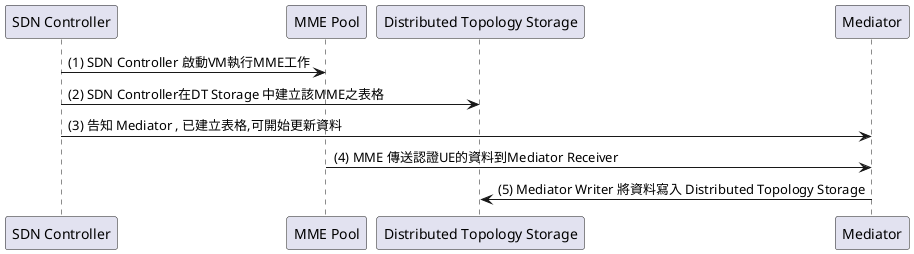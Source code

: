 @startuml
"SDN Controller"->"MME Pool": (1) SDN Controller 啟動VM執行MME工作
"SDN Controller"->"Distributed Topology Storage":(2) SDN Controller在DT Storage 中建立該MME之表格
"SDN Controller"->"Mediator":(3) 告知 Mediator , 已建立表格,可開始更新資料 
"MME Pool"->"Mediator":(4) MME 傳送認證UE的資料到Mediator Receiver
"Mediator"->"Distributed Topology Storage":(5) Mediator Writer 將資料寫入 Distributed Topology Storage
@enduml
 
 
